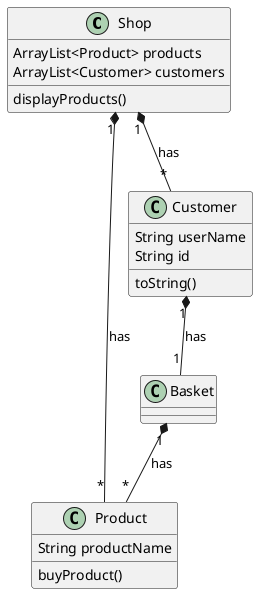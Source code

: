 @startuml
class Shop
class Product
class Customer
class Basket

Shop "1" *-- "*" Product : has
Shop "1" *-- "*" Customer : has
Customer "1" *-- "1" Basket : has
Basket "1" *-- "*" Product : has

Shop : ArrayList<Product> products
Shop : ArrayList<Customer> customers
Shop : displayProducts()

Customer : String userName
Customer : String id
Customer : toString()

Product : String productName
Product : buyProduct()

@enduml
